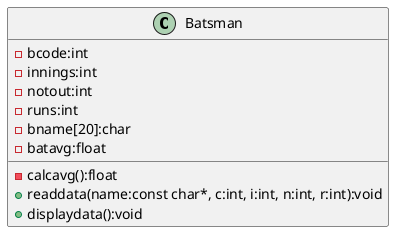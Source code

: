 @startuml Q2
class Batsman
{
    - bcode:int
    - innings:int
    - notout:int
    - runs:int
    - bname[20]:char
    - batavg:float
    - calcavg():float
    + readdata(name:const char*, c:int, i:int, n:int, r:int):void
    + displaydata():void
}
@enduml